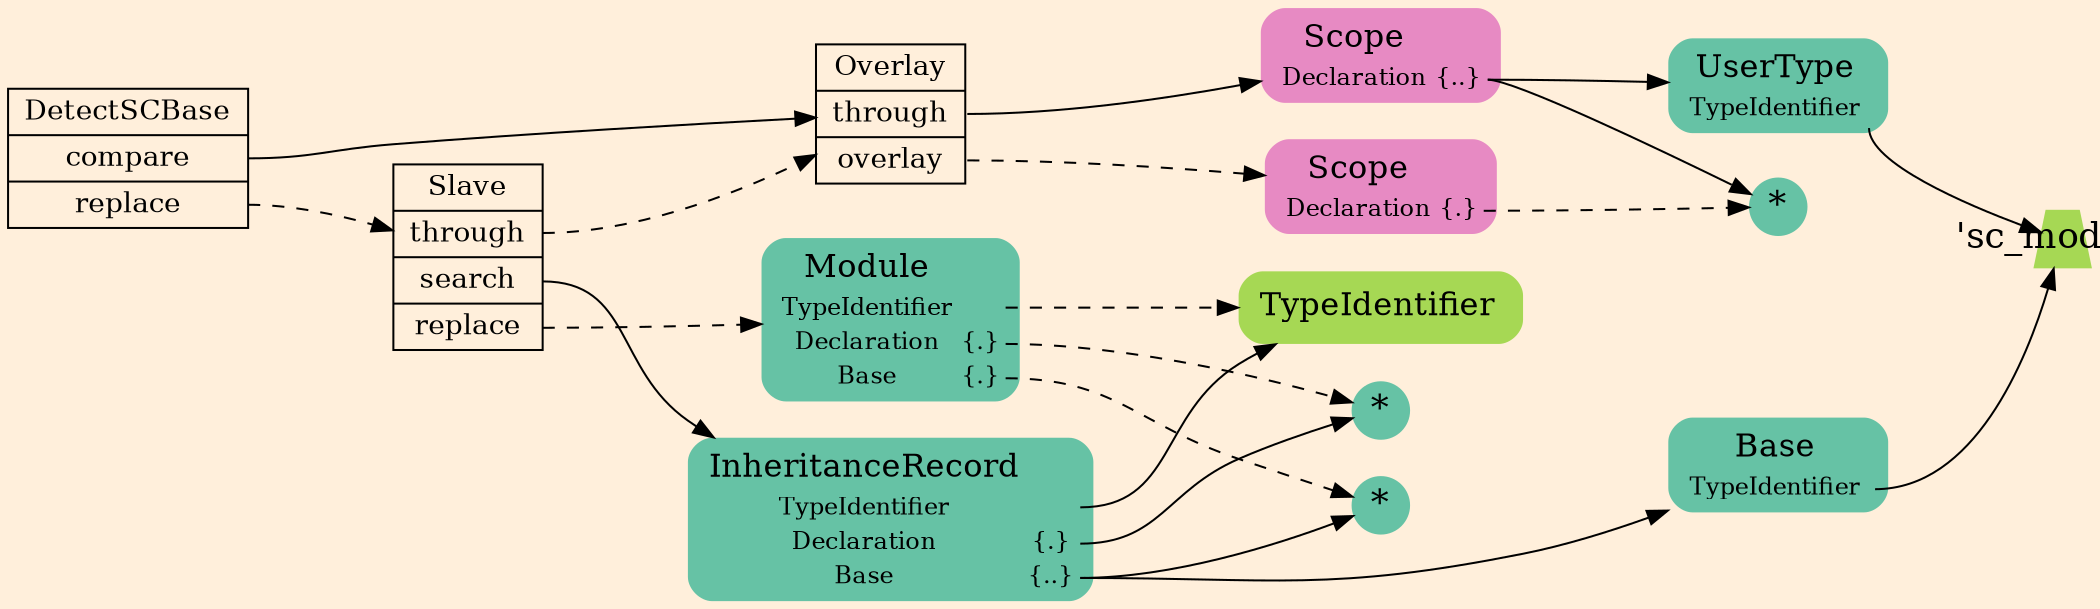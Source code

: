 digraph Inferno {
graph [
rankdir = "LR"
ranksep = 1.0
size = "14,20"
bgcolor = antiquewhite1
];
node [
];
"/CR#P1-0" [
shape = "record"
fillcolor = "transparent"
label = "<fixed> DetectSCBase | <port0> compare | <port1> replace"
style = "filled"
fontsize = "14"
fillcolor = antiquewhite1
];
"/#B-3-1" [
shape = "record"
label = "<fixed> Overlay | <port0> through | <port1> overlay"
style = "filled"
fontsize = "14"
fillcolor = antiquewhite1
];
"/#B-2-8" [
shape = "plaintext"
fillcolor = "/set28/4"
label = <<TABLE BORDER="0" CELLBORDER="0" CELLSPACING="0">
 <TR>
  <TD><FONT POINT-SIZE="16.0">Scope</FONT></TD>
  <TD></TD>
 </TR>
 <TR>
  <TD>Declaration</TD>
  <TD PORT="port0">{..}</TD>
 </TR>
</TABLE>>
style = "rounded,filled"
fontsize = "12"
];
"/#B-2-10" [
shape = "circle"
fillcolor = "/set28/1"
label = <*>
style = "filled"
fontsize = "18"
penwidth = 0.0
fixedsize = true
width = 0.4
height = 0.4
];
"/#B-2-13" [
shape = "plaintext"
fillcolor = "/set28/1"
label = <<TABLE BORDER="0" CELLBORDER="0" CELLSPACING="0">
 <TR>
  <TD><FONT POINT-SIZE="16.0">UserType</FONT></TD>
  <TD></TD>
 </TR>
 <TR>
  <TD>TypeIdentifier</TD>
  <TD PORT="port0"></TD>
 </TR>
</TABLE>>
style = "rounded,filled"
fontsize = "12"
];
"/#B-2-17" [
shape = "trapezium"
fillcolor = "/set28/5"
label = <'sc_module'>
style = "filled"
fontsize = "18"
penwidth = 0.0
fixedsize = true
width = 0.4
height = 0.4
];
"/#B-2-9" [
shape = "plaintext"
fillcolor = "/set28/4"
label = <<TABLE BORDER="0" CELLBORDER="0" CELLSPACING="0">
 <TR>
  <TD><FONT POINT-SIZE="16.0">Scope</FONT></TD>
  <TD></TD>
 </TR>
 <TR>
  <TD>Declaration</TD>
  <TD PORT="port0">{.}</TD>
 </TR>
</TABLE>>
style = "rounded,filled"
fontsize = "12"
];
"/#B-2-18" [
shape = "record"
label = "<fixed> Slave | <port0> through | <port1> search | <port2> replace"
style = "filled"
fontsize = "14"
fillcolor = antiquewhite1
];
"/#B-2-14" [
shape = "plaintext"
fillcolor = "/set28/1"
label = <<TABLE BORDER="0" CELLBORDER="0" CELLSPACING="0">
 <TR>
  <TD><FONT POINT-SIZE="16.0">InheritanceRecord</FONT></TD>
  <TD></TD>
 </TR>
 <TR>
  <TD>TypeIdentifier</TD>
  <TD PORT="port0"></TD>
 </TR>
 <TR>
  <TD>Declaration</TD>
  <TD PORT="port1">{.}</TD>
 </TR>
 <TR>
  <TD>Base</TD>
  <TD PORT="port2">{..}</TD>
 </TR>
</TABLE>>
style = "rounded,filled"
fontsize = "12"
];
"/#B-2-16" [
shape = "plaintext"
fillcolor = "/set28/5"
label = <<TABLE BORDER="0" CELLBORDER="0" CELLSPACING="0">
 <TR>
  <TD><FONT POINT-SIZE="16.0">TypeIdentifier</FONT></TD>
  <TD></TD>
 </TR>
</TABLE>>
style = "rounded,filled"
fontsize = "12"
];
"/#B-2-11" [
shape = "circle"
fillcolor = "/set28/1"
label = <*>
style = "filled"
fontsize = "18"
penwidth = 0.0
fixedsize = true
width = 0.4
height = 0.4
];
"/#B-2-12" [
shape = "circle"
fillcolor = "/set28/1"
label = <*>
style = "filled"
fontsize = "18"
penwidth = 0.0
fixedsize = true
width = 0.4
height = 0.4
];
"/#B-2-15" [
shape = "plaintext"
fillcolor = "/set28/1"
label = <<TABLE BORDER="0" CELLBORDER="0" CELLSPACING="0">
 <TR>
  <TD><FONT POINT-SIZE="16.0">Base</FONT></TD>
  <TD></TD>
 </TR>
 <TR>
  <TD>TypeIdentifier</TD>
  <TD PORT="port0"></TD>
 </TR>
</TABLE>>
style = "rounded,filled"
fontsize = "12"
];
"/#B-2-7" [
shape = "plaintext"
fillcolor = "/set28/1"
label = <<TABLE BORDER="0" CELLBORDER="0" CELLSPACING="0">
 <TR>
  <TD><FONT POINT-SIZE="16.0">Module</FONT></TD>
  <TD></TD>
 </TR>
 <TR>
  <TD>TypeIdentifier</TD>
  <TD PORT="port0"></TD>
 </TR>
 <TR>
  <TD>Declaration</TD>
  <TD PORT="port1">{.}</TD>
 </TR>
 <TR>
  <TD>Base</TD>
  <TD PORT="port2">{.}</TD>
 </TR>
</TABLE>>
style = "rounded,filled"
fontsize = "12"
];
"/CR#P1-0":port0 -> "/#B-3-1" [style="solid"
];
"/CR#P1-0":port1 -> "/#B-2-18" [style="dashed"
];
"/#B-3-1":port0 -> "/#B-2-8" [style="solid"
];
"/#B-3-1":port1 -> "/#B-2-9" [style="dashed"
];
"/#B-2-8":port0 -> "/#B-2-10" [style="solid"
];
"/#B-2-8":port0 -> "/#B-2-13" [style="solid"
];
"/#B-2-13":port0 -> "/#B-2-17" [style="solid"
];
"/#B-2-9":port0 -> "/#B-2-10" [style="dashed"
];
"/#B-2-18":port0 -> "/#B-3-1" [style="dashed"
];
"/#B-2-18":port1 -> "/#B-2-14" [style="solid"
];
"/#B-2-18":port2 -> "/#B-2-7" [style="dashed"
];
"/#B-2-14":port0 -> "/#B-2-16" [style="solid"
];
"/#B-2-14":port1 -> "/#B-2-11" [style="solid"
];
"/#B-2-14":port2 -> "/#B-2-12" [style="solid"
];
"/#B-2-14":port2 -> "/#B-2-15" [style="solid"
];
"/#B-2-15":port0 -> "/#B-2-17" [style="solid"
];
"/#B-2-7":port0 -> "/#B-2-16" [style="dashed"
];
"/#B-2-7":port1 -> "/#B-2-11" [style="dashed"
];
"/#B-2-7":port2 -> "/#B-2-12" [style="dashed"
];
}
